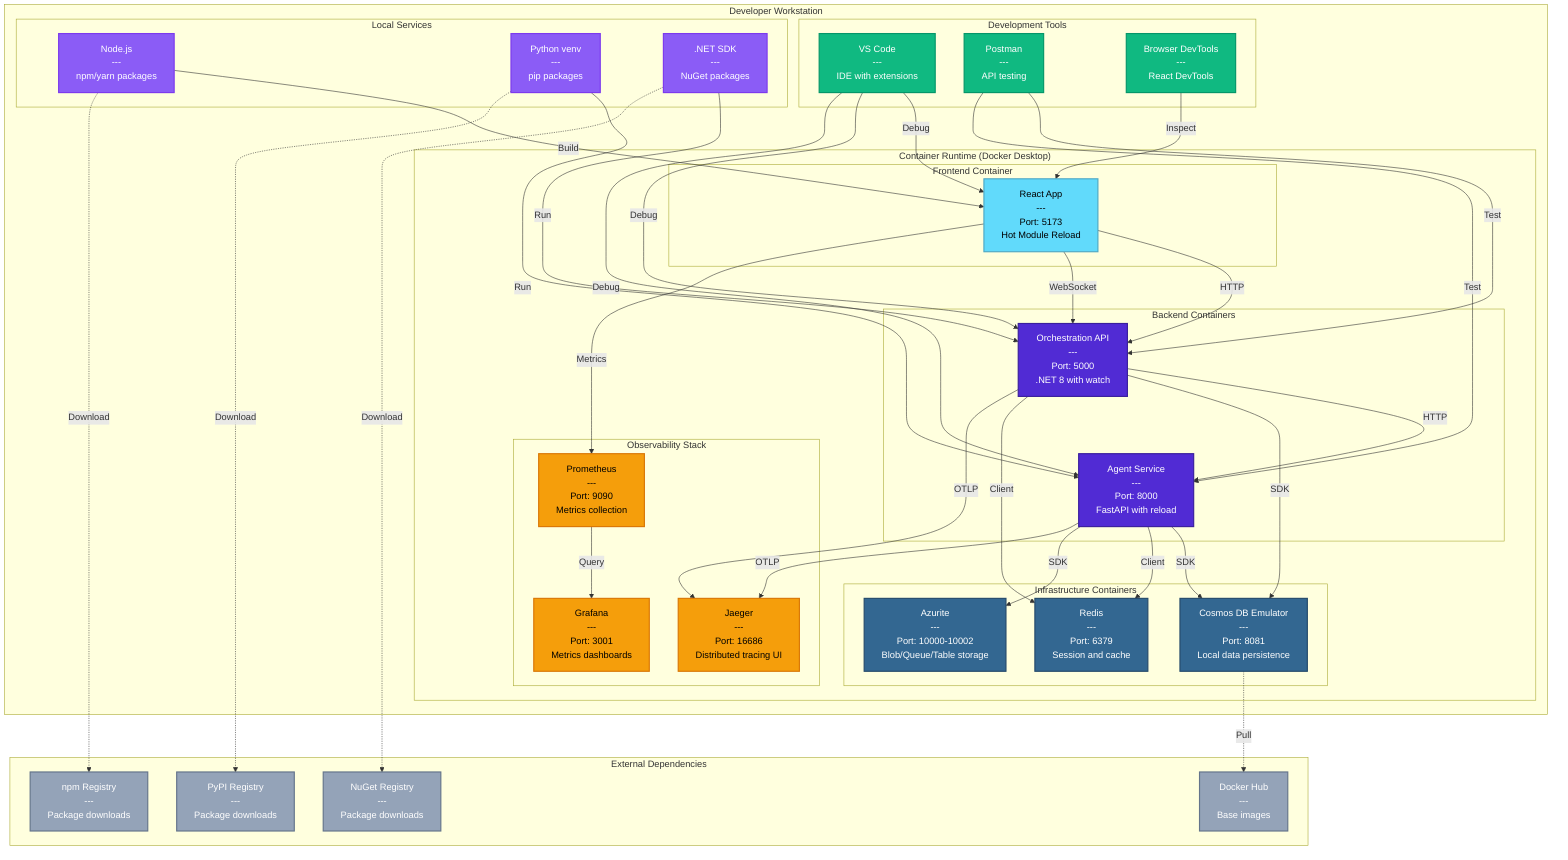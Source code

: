 %% Local Development Deployment Topology
%% Shows how services are deployed for local development
%% Streamlines local development workflow for faster iteration
%% Version: 1.0
%% Last Updated: 2025-10-14

graph TB
    subgraph "Developer Workstation"
        subgraph "Container Runtime (Docker Desktop)"
            subgraph "Frontend Container"
                webapp["React App<br/>---<br/>Port: 5173<br/>Hot Module Reload"]
            end

            subgraph "Backend Containers"
                dotnet_api["Orchestration API<br/>---<br/>Port: 5000<br/>.NET 8 with watch"]
                python_api["Agent Service<br/>---<br/>Port: 8000<br/>FastAPI with reload"]
            end

            subgraph "Infrastructure Containers"
                cosmos_emulator["Cosmos DB Emulator<br/>---<br/>Port: 8081<br/>Local data persistence"]
                redis_local["Redis<br/>---<br/>Port: 6379<br/>Session and cache"]
                azurite["Azurite<br/>---<br/>Port: 10000-10002<br/>Blob/Queue/Table storage"]
            end

            subgraph "Observability Stack"
                jaeger["Jaeger<br/>---<br/>Port: 16686<br/>Distributed tracing UI"]
                grafana["Grafana<br/>---<br/>Port: 3001<br/>Metrics dashboards"]
                prometheus["Prometheus<br/>---<br/>Port: 9090<br/>Metrics collection"]
            end
        end

        subgraph "Development Tools"
            vscode["VS Code<br/>---<br/>IDE with extensions"]
            postman["Postman<br/>---<br/>API testing"]
            browser["Browser DevTools<br/>---<br/>React DevTools"]
        end

        subgraph "Local Services"
            node_modules["Node.js<br/>---<br/>npm/yarn packages"]
            python_venv["Python venv<br/>---<br/>pip packages"]
            dotnet_sdk[".NET SDK<br/>---<br/>NuGet packages"]
        end
    end

    subgraph "External Dependencies"
        npm_registry["npm Registry<br/>---<br/>Package downloads"]
        nuget_registry["NuGet Registry<br/>---<br/>Package downloads"]
        pypi_registry["PyPI Registry<br/>---<br/>Package downloads"]
        docker_hub["Docker Hub<br/>---<br/>Base images"]
    end

    %% Connections
    webapp -->|HTTP| dotnet_api
    webapp -->|WebSocket| dotnet_api
    dotnet_api -->|HTTP| python_api
    python_api -->|SDK| cosmos_emulator
    dotnet_api -->|SDK| cosmos_emulator
    dotnet_api -->|Client| redis_local
    python_api -->|Client| redis_local
    python_api -->|SDK| azurite

    dotnet_api -->|OTLP| jaeger
    python_api -->|OTLP| jaeger
    webapp -->|Metrics| prometheus
    prometheus -->|Query| grafana

    vscode -->|Debug| webapp
    vscode -->|Debug| dotnet_api
    vscode -->|Debug| python_api
    postman -->|Test| dotnet_api
    postman -->|Test| python_api
    browser -->|Inspect| webapp

    node_modules -->|Build| webapp
    python_venv -->|Run| python_api
    dotnet_sdk -->|Run| dotnet_api

    node_modules -.->|Download| npm_registry
    dotnet_sdk -.->|Download| nuget_registry
    python_venv -.->|Download| pypi_registry
    cosmos_emulator -.->|Pull| docker_hub

    %% Apply semantic color coding
    classDef frontend fill:#61dafb,stroke:#4fa8c5,color:#000,stroke-width:2px
    classDef backend fill:#512bd4,stroke:#3a1f9d,color:#fff,stroke-width:2px
    classDef infra fill:#336791,stroke:#254a6b,color:#fff,stroke-width:2px
    classDef observability fill:#f59e0b,stroke:#d97706,color:#000,stroke-width:2px
    classDef tool fill:#10b981,stroke:#059669,color:#fff,stroke-width:2px
    classDef local fill:#8b5cf6,stroke:#7c3aed,color:#fff,stroke-width:2px
    classDef external fill:#94a3b8,stroke:#64748b,color:#fff,stroke-width:2px

    class webapp frontend
    class dotnet_api,python_api backend
    class cosmos_emulator,redis_local,azurite infra
    class jaeger,grafana,prometheus observability
    class vscode,postman,browser tool
    class node_modules,python_venv,dotnet_sdk local
    class npm_registry,nuget_registry,pypi_registry,docker_hub external
